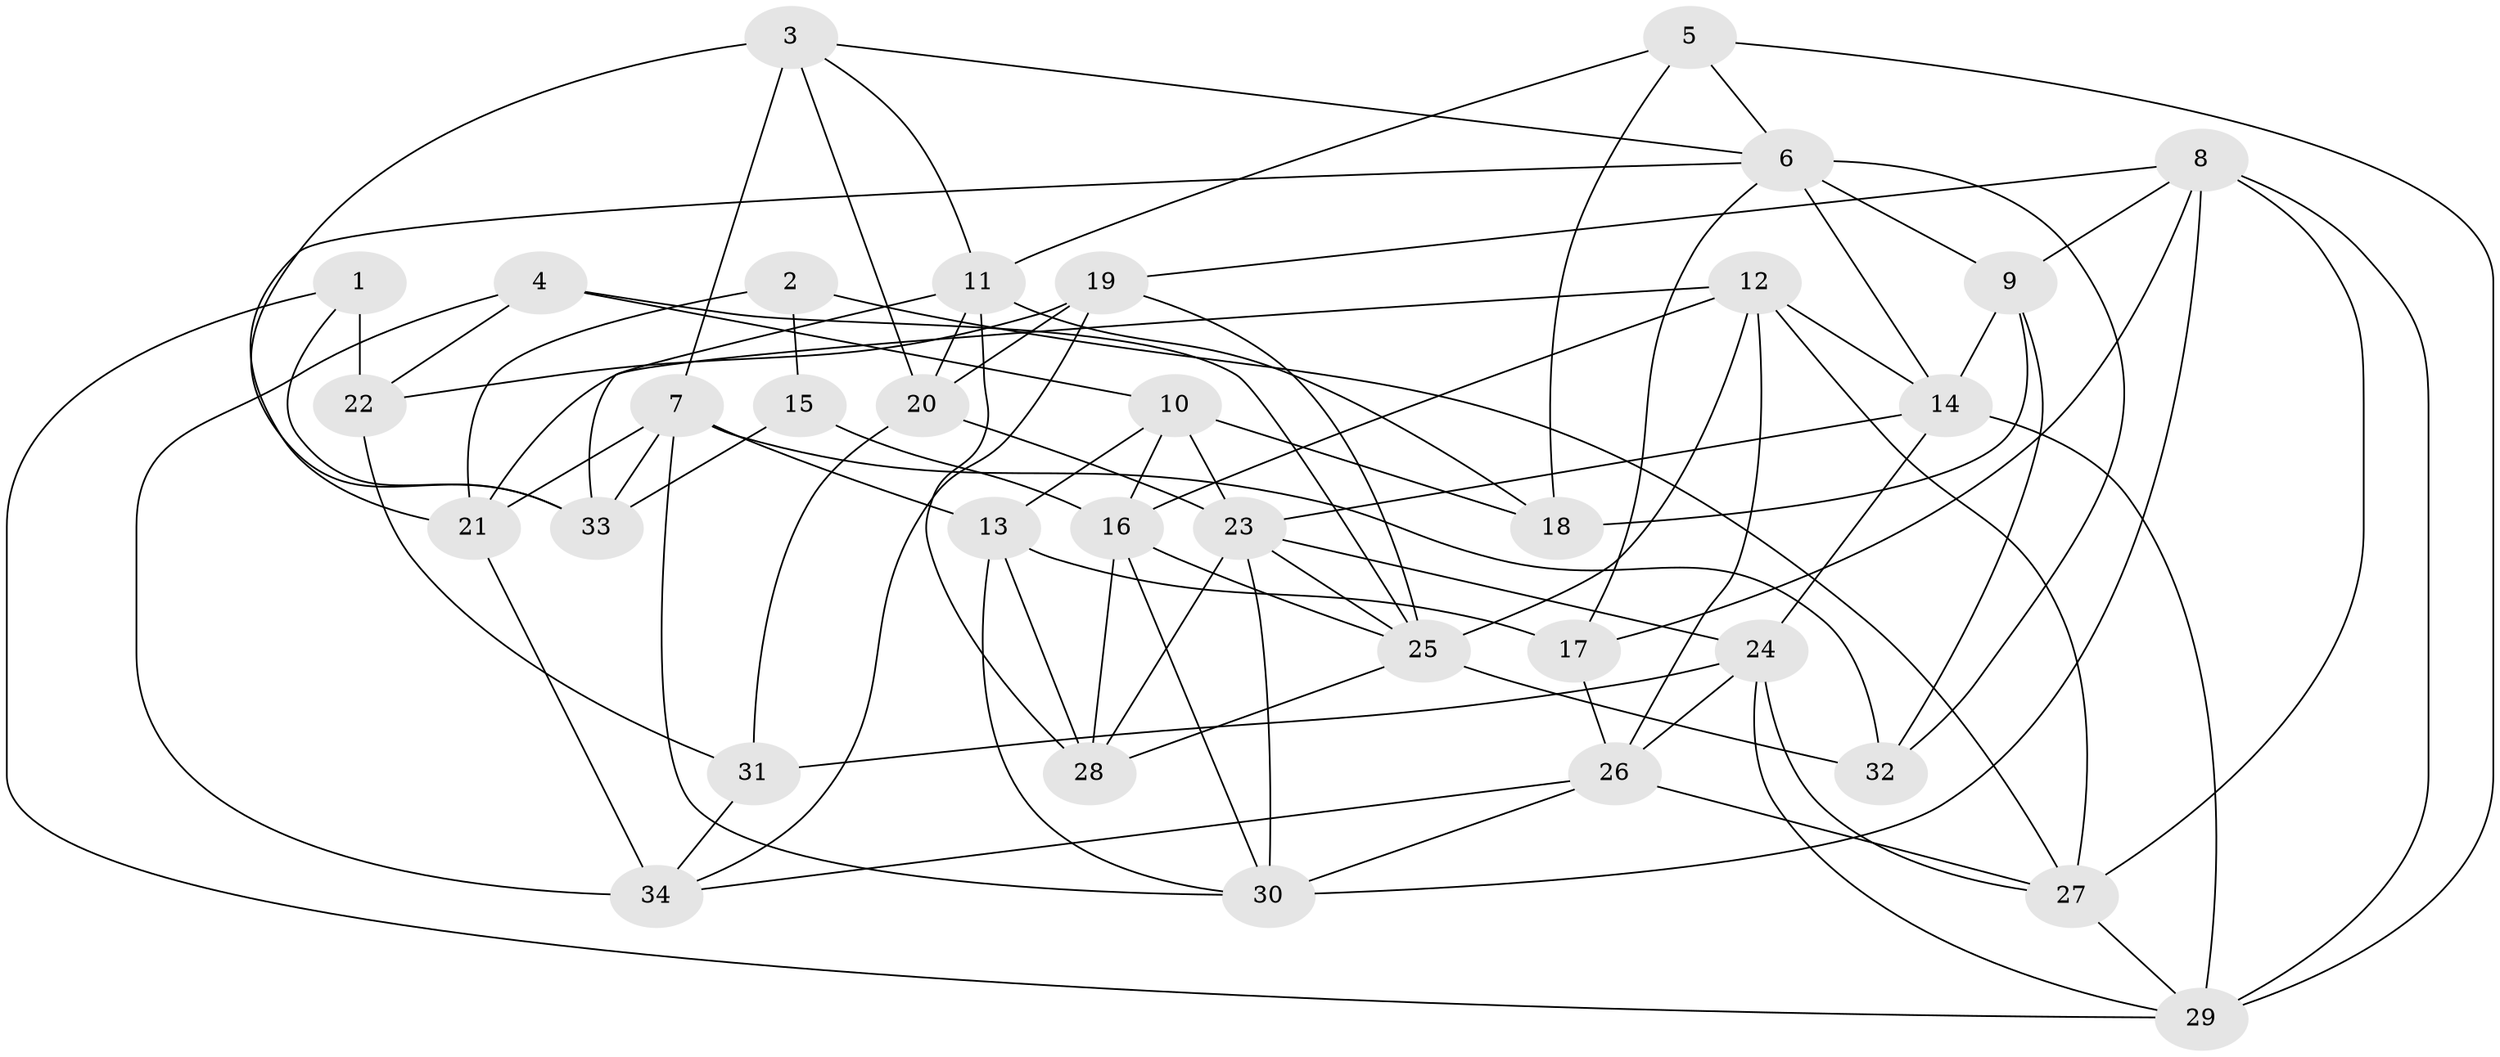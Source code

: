 // original degree distribution, {4: 1.0}
// Generated by graph-tools (version 1.1) at 2025/38/03/04/25 23:38:11]
// undirected, 34 vertices, 87 edges
graph export_dot {
  node [color=gray90,style=filled];
  1;
  2;
  3;
  4;
  5;
  6;
  7;
  8;
  9;
  10;
  11;
  12;
  13;
  14;
  15;
  16;
  17;
  18;
  19;
  20;
  21;
  22;
  23;
  24;
  25;
  26;
  27;
  28;
  29;
  30;
  31;
  32;
  33;
  34;
  1 -- 22 [weight=2.0];
  1 -- 29 [weight=1.0];
  1 -- 33 [weight=1.0];
  2 -- 15 [weight=2.0];
  2 -- 21 [weight=1.0];
  2 -- 27 [weight=1.0];
  3 -- 6 [weight=1.0];
  3 -- 7 [weight=1.0];
  3 -- 11 [weight=1.0];
  3 -- 20 [weight=1.0];
  3 -- 33 [weight=2.0];
  4 -- 10 [weight=1.0];
  4 -- 22 [weight=1.0];
  4 -- 25 [weight=1.0];
  4 -- 34 [weight=1.0];
  5 -- 6 [weight=1.0];
  5 -- 11 [weight=1.0];
  5 -- 18 [weight=1.0];
  5 -- 29 [weight=1.0];
  6 -- 9 [weight=1.0];
  6 -- 14 [weight=1.0];
  6 -- 17 [weight=1.0];
  6 -- 21 [weight=1.0];
  6 -- 32 [weight=2.0];
  7 -- 13 [weight=1.0];
  7 -- 21 [weight=1.0];
  7 -- 30 [weight=1.0];
  7 -- 32 [weight=1.0];
  7 -- 33 [weight=1.0];
  8 -- 9 [weight=1.0];
  8 -- 17 [weight=1.0];
  8 -- 19 [weight=1.0];
  8 -- 27 [weight=1.0];
  8 -- 29 [weight=1.0];
  8 -- 30 [weight=1.0];
  9 -- 14 [weight=1.0];
  9 -- 18 [weight=2.0];
  9 -- 32 [weight=1.0];
  10 -- 13 [weight=1.0];
  10 -- 16 [weight=1.0];
  10 -- 18 [weight=2.0];
  10 -- 23 [weight=1.0];
  11 -- 18 [weight=1.0];
  11 -- 20 [weight=1.0];
  11 -- 28 [weight=1.0];
  11 -- 33 [weight=1.0];
  12 -- 14 [weight=1.0];
  12 -- 16 [weight=1.0];
  12 -- 21 [weight=1.0];
  12 -- 25 [weight=1.0];
  12 -- 26 [weight=1.0];
  12 -- 27 [weight=1.0];
  13 -- 17 [weight=1.0];
  13 -- 28 [weight=2.0];
  13 -- 30 [weight=1.0];
  14 -- 23 [weight=1.0];
  14 -- 24 [weight=1.0];
  14 -- 29 [weight=1.0];
  15 -- 16 [weight=1.0];
  15 -- 33 [weight=3.0];
  16 -- 25 [weight=1.0];
  16 -- 28 [weight=1.0];
  16 -- 30 [weight=1.0];
  17 -- 26 [weight=1.0];
  19 -- 20 [weight=1.0];
  19 -- 22 [weight=2.0];
  19 -- 25 [weight=1.0];
  19 -- 34 [weight=1.0];
  20 -- 23 [weight=2.0];
  20 -- 31 [weight=1.0];
  21 -- 34 [weight=2.0];
  22 -- 31 [weight=1.0];
  23 -- 24 [weight=1.0];
  23 -- 25 [weight=1.0];
  23 -- 28 [weight=1.0];
  23 -- 30 [weight=1.0];
  24 -- 26 [weight=1.0];
  24 -- 27 [weight=1.0];
  24 -- 29 [weight=1.0];
  24 -- 31 [weight=1.0];
  25 -- 28 [weight=1.0];
  25 -- 32 [weight=2.0];
  26 -- 27 [weight=1.0];
  26 -- 30 [weight=1.0];
  26 -- 34 [weight=1.0];
  27 -- 29 [weight=1.0];
  31 -- 34 [weight=1.0];
}
